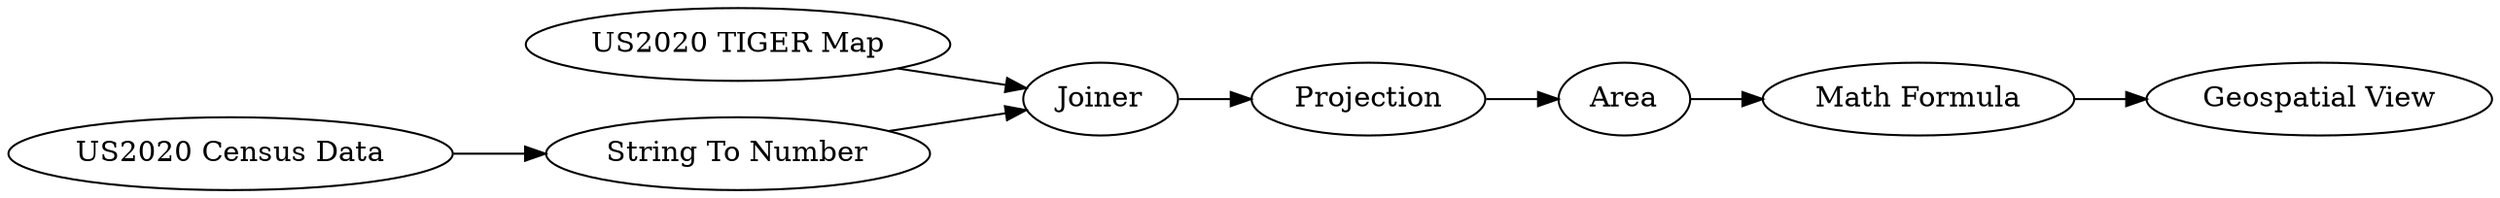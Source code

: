 digraph {
	"-2931465035984819339_102" [label="Geospatial View"]
	"-2931465035984819339_95" [label=Area]
	"-2931465035984819339_93" [label=Joiner]
	"-2931465035984819339_97" [label="Math Formula"]
	"-2931465035984819339_37" [label="US2020 Census Data"]
	"-2931465035984819339_39" [label="US2020 TIGER Map"]
	"-2931465035984819339_94" [label="String To Number"]
	"-2931465035984819339_103" [label=Projection]
	"-2931465035984819339_37" -> "-2931465035984819339_94"
	"-2931465035984819339_103" -> "-2931465035984819339_95"
	"-2931465035984819339_93" -> "-2931465035984819339_103"
	"-2931465035984819339_39" -> "-2931465035984819339_93"
	"-2931465035984819339_95" -> "-2931465035984819339_97"
	"-2931465035984819339_97" -> "-2931465035984819339_102"
	"-2931465035984819339_94" -> "-2931465035984819339_93"
	rankdir=LR
}
